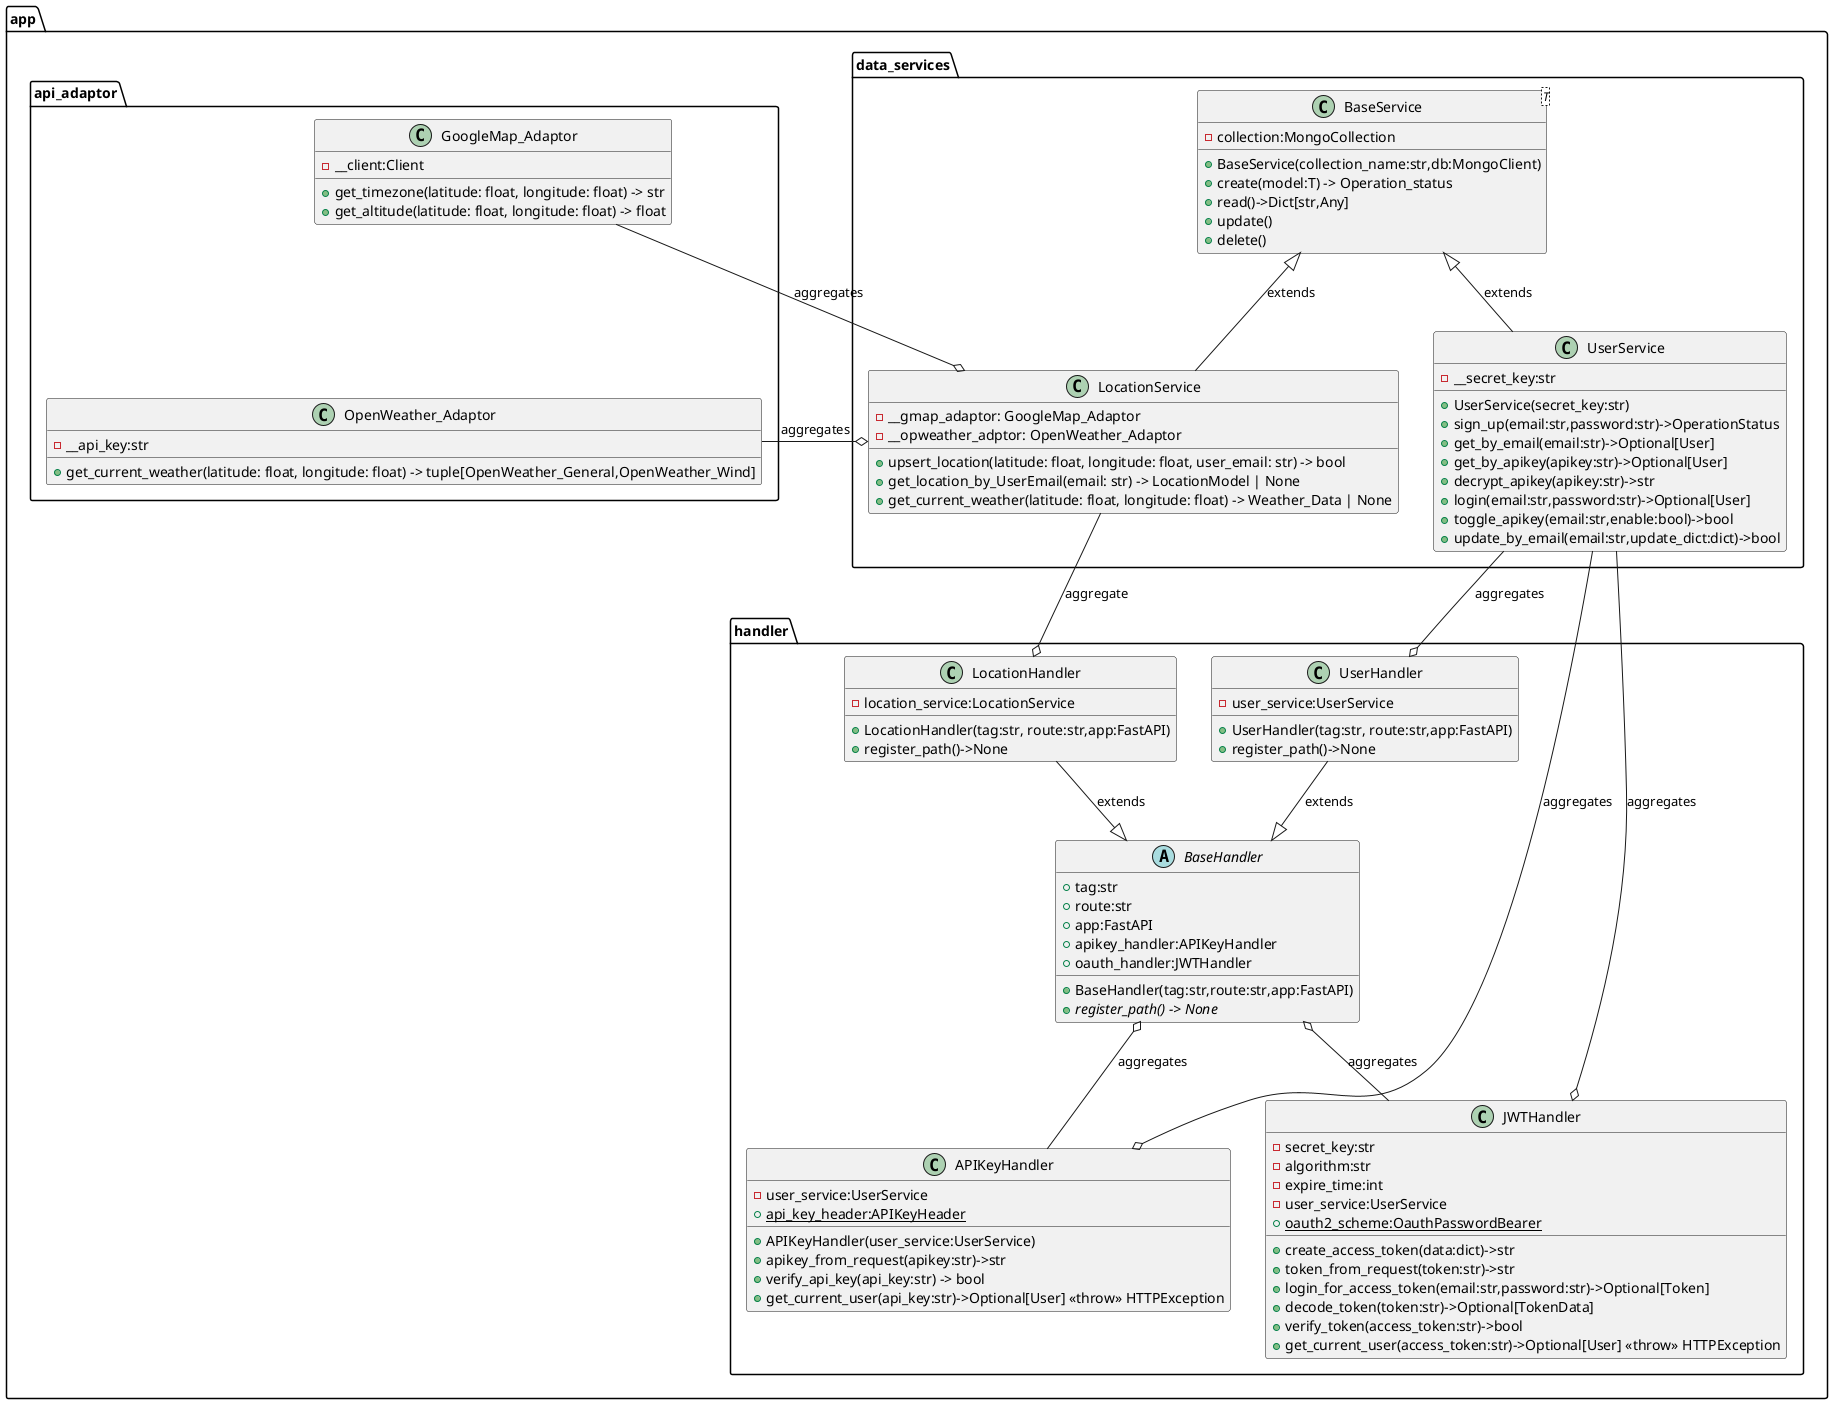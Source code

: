 @startuml "BaseService diagram"

package app.data_services{
    class BaseService <T> {
        - collection:MongoCollection
        + BaseService(collection_name:str,db:MongoClient)
        + create(model:T) -> Operation_status
        + read()->Dict[str,Any]
        + update()
        + delete()
    }

    class UserService{
        - __secret_key:str
        + UserService(secret_key:str)
        + sign_up(email:str,password:str)->OperationStatus
        + get_by_email(email:str)->Optional[User]
        + get_by_apikey(apikey:str)->Optional[User]
        + decrypt_apikey(apikey:str)->str
        + login(email:str,password:str)->Optional[User]
        + toggle_apikey(email:str,enable:bool)->bool
        + update_by_email(email:str,update_dict:dict)->bool
    }

    class LocationService {
        - __gmap_adaptor: GoogleMap_Adaptor
        - __opweather_adptor: OpenWeather_Adaptor
        
        + upsert_location(latitude: float, longitude: float, user_email: str) -> bool
        + get_location_by_UserEmail(email: str) -> LocationModel | None
        + get_current_weather(latitude: float, longitude: float) -> Weather_Data | None
    }
}

package app.api_adaptor{

    
    class GoogleMap_Adaptor{
        - __client:Client
        + get_timezone(latitude: float, longitude: float) -> str
        + get_altitude(latitude: float, longitude: float) -> float
    }

    class OpenWeather_Adaptor{
        - __api_key:str
        + get_current_weather(latitude: float, longitude: float) -> tuple[OpenWeather_General,OpenWeather_Wind]
    }

    ' styling, these classes don't have relationship
    GoogleMap_Adaptor -[hidden]- OpenWeather_Adaptor


}


package app.handler{

    abstract class BaseHandler{
        + tag:str
        + route:str
        + app:FastAPI
        + apikey_handler:APIKeyHandler
        + oauth_handler:JWTHandler

        + BaseHandler(tag:str,route:str,app:FastAPI)
        + {abstract} register_path() -> None
    }

    class LocationHandler{
        - location_service:LocationService
        + LocationHandler(tag:str, route:str,app:FastAPI)
        + register_path()->None
    }

    class UserHandler{
        - user_service:UserService
        + UserHandler(tag:str, route:str,app:FastAPI)
        + register_path()->None
    }

    


    class APIKeyHandler{
        - user_service:UserService
        + {static} api_key_header:APIKeyHeader 
        + APIKeyHandler(user_service:UserService)
        + apikey_from_request(apikey:str)->str
        + verify_api_key(api_key:str) -> bool
        + get_current_user(api_key:str)->Optional[User] <<throw>> HTTPException
    }

    class JWTHandler{
        - secret_key:str
        - algorithm:str
        - expire_time:int
        - user_service:UserService
        + {static} oauth2_scheme:OauthPasswordBearer
        + create_access_token(data:dict)->str
        + token_from_request(token:str)->str
        + login_for_access_token(email:str,password:str)->Optional[Token]
        + decode_token(token:str)->Optional[TokenData]
        + verify_token(access_token:str)->bool
        + get_current_user(access_token:str)->Optional[User] <<throw>> HTTPException

    }
}


BaseService <|-- UserService: extends
BaseService <|-- LocationService:extends
UserHandler --|> BaseHandler: extends
LocationHandler --|>BaseHandler: extends


' service to handler
UserService --o UserHandler: aggregates
LocationService --o LocationHandler: aggregate

' security features
UserService --o APIKeyHandler: aggregates
UserService --o JWTHandler: aggregates
BaseHandler o-- APIKeyHandler: aggregates
BaseHandler o-- JWTHandler: aggregates


' adaptor to service
GoogleMap_Adaptor -right-o LocationService: aggregates
OpenWeather_Adaptor -right-o LocationService: aggregates



@enduml